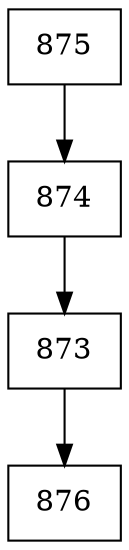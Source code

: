 digraph G {
  node [shape=record];
  node0 [label="{875}"];
  node0 -> node1;
  node1 [label="{874}"];
  node1 -> node2;
  node2 [label="{873}"];
  node2 -> node3;
  node3 [label="{876}"];
}
